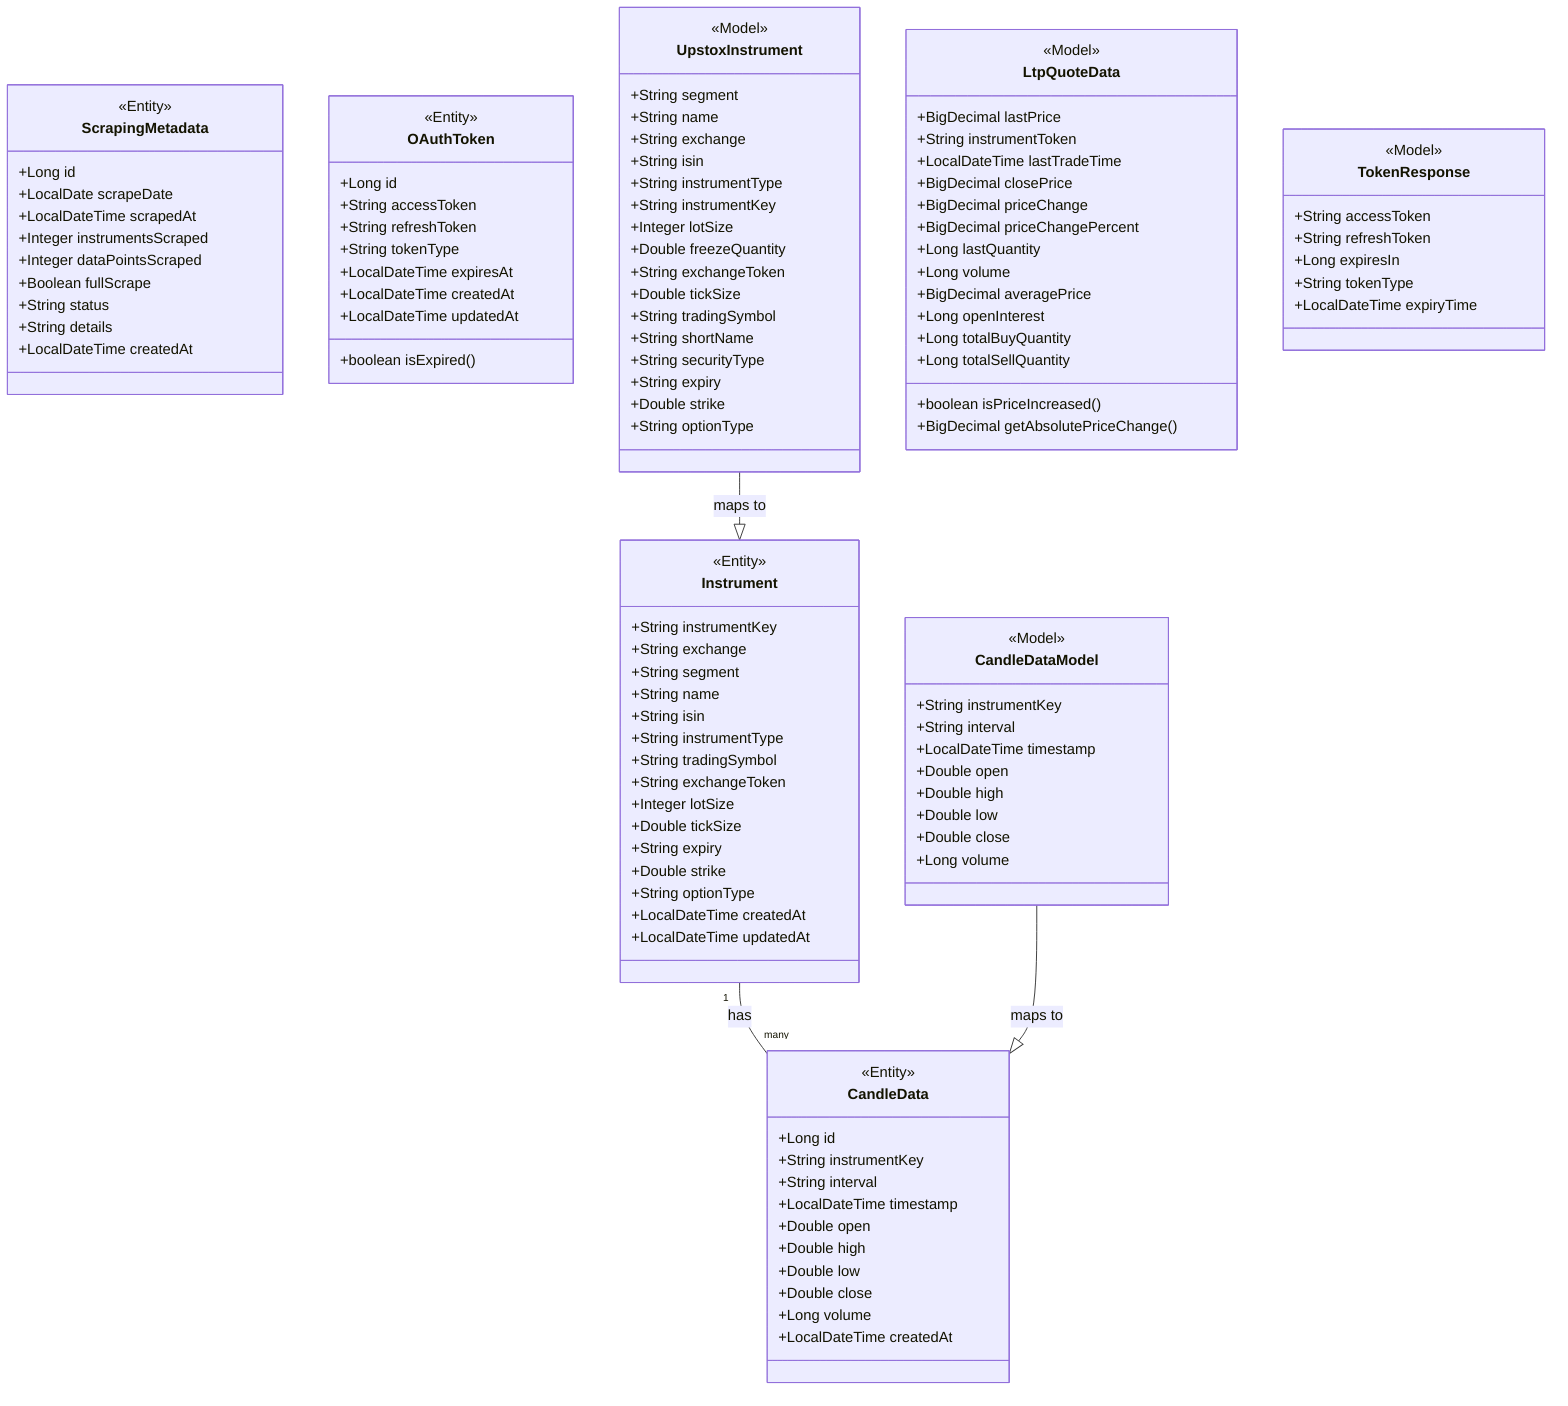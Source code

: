 classDiagram
    class Instrument {
        <<Entity>>
        +String instrumentKey
        +String exchange
        +String segment
        +String name
        +String isin
        +String instrumentType
        +String tradingSymbol
        +String exchangeToken
        +Integer lotSize
        +Double tickSize
        +String expiry
        +Double strike
        +String optionType
        +LocalDateTime createdAt
        +LocalDateTime updatedAt
    }

    class CandleData {
        <<Entity>>
        +Long id
        +String instrumentKey
        +String interval
        +LocalDateTime timestamp
        +Double open
        +Double high
        +Double low
        +Double close
        +Long volume
        +LocalDateTime createdAt
    }

    class ScrapingMetadata {
        <<Entity>>
        +Long id
        +LocalDate scrapeDate
        +LocalDateTime scrapedAt
        +Integer instrumentsScraped
        +Integer dataPointsScraped
        +Boolean fullScrape
        +String status
        +String details
        +LocalDateTime createdAt
    }

    class OAuthToken {
        <<Entity>>
        +Long id
        +String accessToken
        +String refreshToken
        +String tokenType
        +LocalDateTime expiresAt
        +LocalDateTime createdAt
        +LocalDateTime updatedAt
        +boolean isExpired()
    }

    class UpstoxInstrument {
        <<Model>>
        +String segment
        +String name
        +String exchange
        +String isin
        +String instrumentType
        +String instrumentKey
        +Integer lotSize
        +Double freezeQuantity
        +String exchangeToken
        +Double tickSize
        +String tradingSymbol
        +String shortName
        +String securityType
        +String expiry
        +Double strike
        +String optionType
    }

    class CandleDataModel {
        <<Model>>
        +String instrumentKey
        +String interval
        +LocalDateTime timestamp
        +Double open
        +Double high
        +Double low
        +Double close
        +Long volume
    }

    class LtpQuoteData {
        <<Model>>
        +BigDecimal lastPrice
        +String instrumentToken
        +LocalDateTime lastTradeTime
        +BigDecimal closePrice
        +BigDecimal priceChange
        +BigDecimal priceChangePercent
        +Long lastQuantity
        +Long volume
        +BigDecimal averagePrice
        +Long openInterest
        +Long totalBuyQuantity
        +Long totalSellQuantity
        +boolean isPriceIncreased()
        +BigDecimal getAbsolutePriceChange()
    }

    class TokenResponse {
        <<Model>>
        +String accessToken
        +String refreshToken
        +Long expiresIn
        +String tokenType
        +LocalDateTime expiryTime
    }

    Instrument "1" -- "many" CandleData : has
    UpstoxInstrument --|> Instrument : maps to
    CandleDataModel --|> CandleData : maps to